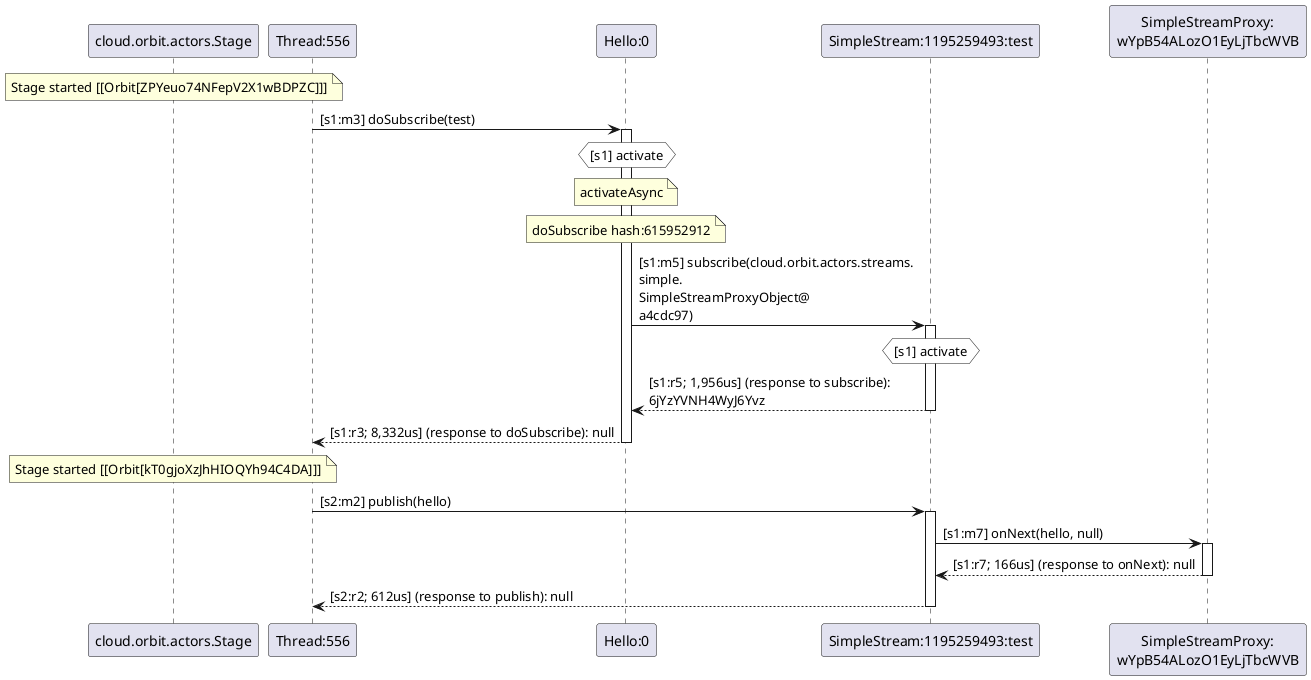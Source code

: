 @startuml
note over "cloud.orbit.actors.Stage": Stage started [[Orbit[ZPYeuo74NFepV2X1wBDPZC]]]
"Thread:556" -> "Hello:0" : [s1:m3] doSubscribe(test)
activate "Hello:0"
hnote over "Hello:0" #white : [s1] activate
note over "Hello:0": activateAsync
note over "Hello:0": doSubscribe hash:615952912
"Hello:0" -> "SimpleStream:1195259493:test" : [s1:m5] subscribe(cloud.orbit.actors.streams.\nsimple.\nSimpleStreamProxyObject@\na4cdc97)
activate "SimpleStream:1195259493:test"
hnote over "SimpleStream:1195259493:test" #white : [s1] activate
"SimpleStream:1195259493:test" --> "Hello:0" : [s1:r5; 1,956us] (response to subscribe): \n6jYzYVNH4WyJ6Yvz
deactivate "SimpleStream:1195259493:test"
"Hello:0" --> "Thread:556" : [s1:r3; 8,332us] (response to doSubscribe): null
deactivate "Hello:0"
note over "cloud.orbit.actors.Stage": Stage started [[Orbit[kT0gjoXzJhHIOQYh94C4DA]]]
"Thread:556" -> "SimpleStream:1195259493:test" : [s2:m2] publish(hello)
activate "SimpleStream:1195259493:test"
"SimpleStream:1195259493:test" -> "SimpleStreamProxy:\nwYpB54ALozO1EyLjTbcWVB" : [s1:m7] onNext(hello, null)
activate "SimpleStreamProxy:\nwYpB54ALozO1EyLjTbcWVB"
"SimpleStreamProxy:\nwYpB54ALozO1EyLjTbcWVB" --> "SimpleStream:1195259493:test" : [s1:r7; 166us] (response to onNext): null
deactivate "SimpleStreamProxy:\nwYpB54ALozO1EyLjTbcWVB"
"SimpleStream:1195259493:test" --> "Thread:556" : [s2:r2; 612us] (response to publish): null
deactivate "SimpleStream:1195259493:test"
@enduml
